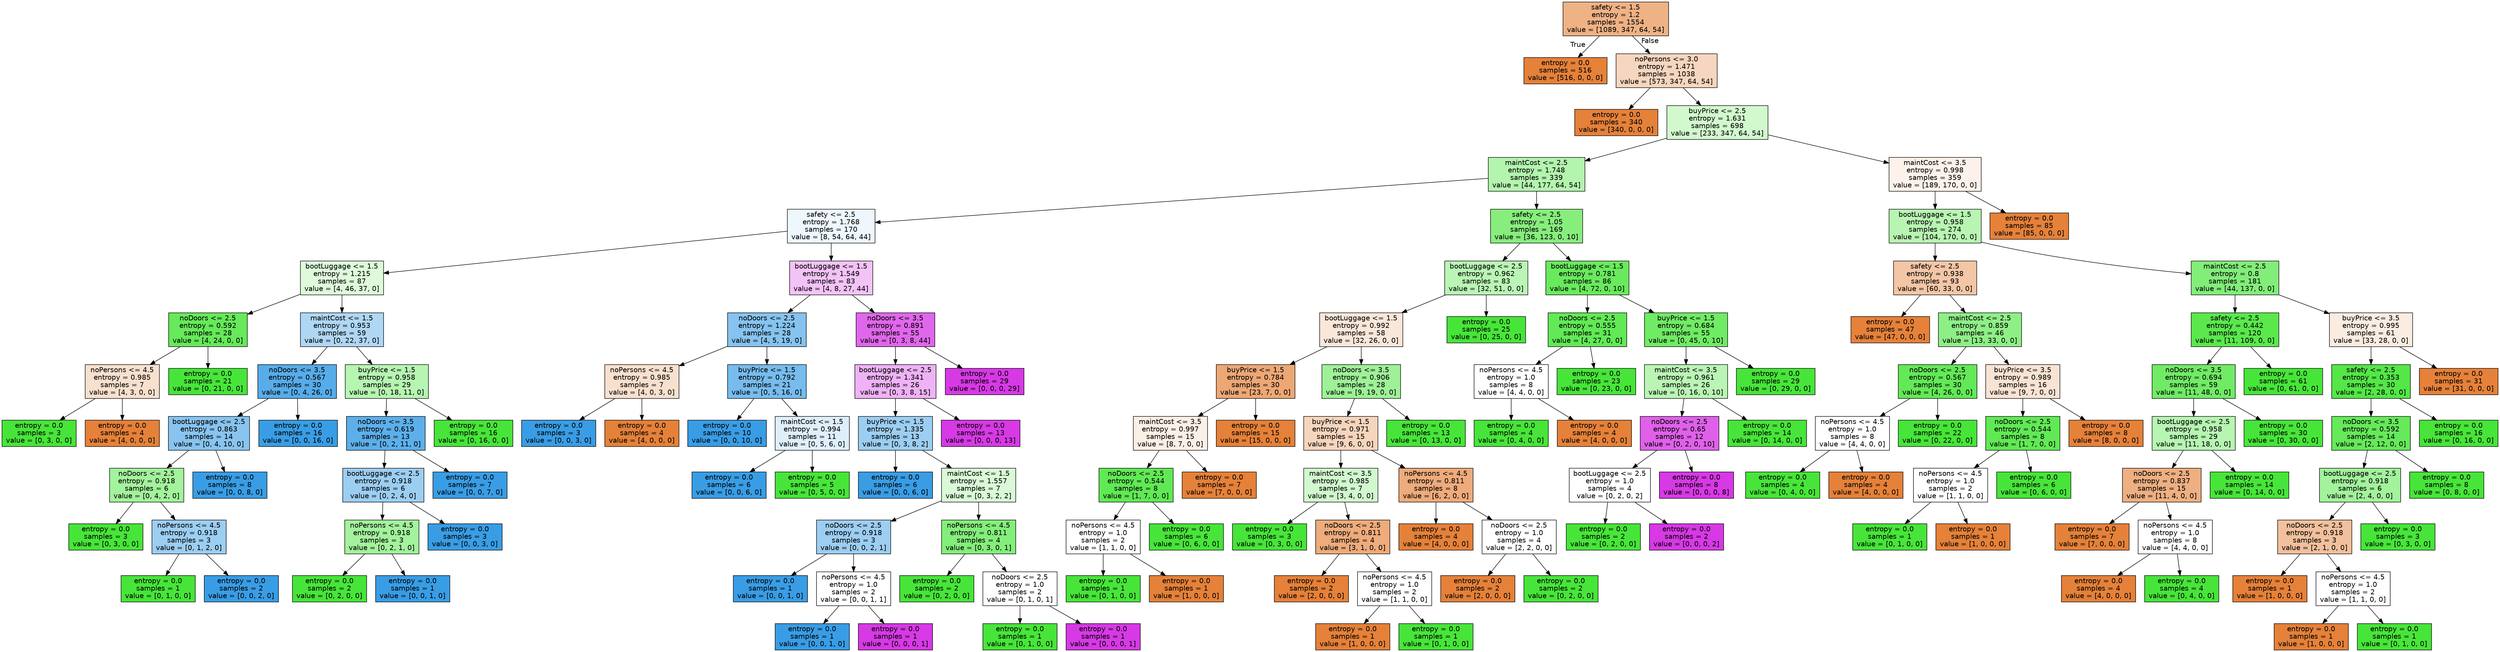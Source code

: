 digraph Tree {
node [shape=box, style="filled", color="black", fontname="helvetica"] ;
edge [fontname="helvetica"] ;
0 [label="safety <= 1.5\nentropy = 1.2\nsamples = 1554\nvalue = [1089, 347, 64, 54]", fillcolor="#efb285"] ;
1 [label="entropy = 0.0\nsamples = 516\nvalue = [516, 0, 0, 0]", fillcolor="#e58139"] ;
0 -> 1 [labeldistance=2.5, labelangle=45, headlabel="True"] ;
2 [label="noPersons <= 3.0\nentropy = 1.471\nsamples = 1038\nvalue = [573, 347, 64, 54]", fillcolor="#f6d6be"] ;
0 -> 2 [labeldistance=2.5, labelangle=-45, headlabel="False"] ;
3 [label="entropy = 0.0\nsamples = 340\nvalue = [340, 0, 0, 0]", fillcolor="#e58139"] ;
2 -> 3 ;
4 [label="buyPrice <= 2.5\nentropy = 1.631\nsamples = 698\nvalue = [233, 347, 64, 54]", fillcolor="#d2f9ce"] ;
2 -> 4 ;
5 [label="maintCost <= 2.5\nentropy = 1.748\nsamples = 339\nvalue = [44, 177, 64, 54]", fillcolor="#b3f4ae"] ;
4 -> 5 ;
6 [label="safety <= 2.5\nentropy = 1.768\nsamples = 170\nvalue = [8, 54, 64, 44]", fillcolor="#eef7fd"] ;
5 -> 6 ;
7 [label="bootLuggage <= 1.5\nentropy = 1.215\nsamples = 87\nvalue = [4, 46, 37, 0]", fillcolor="#defadb"] ;
6 -> 7 ;
8 [label="noDoors <= 2.5\nentropy = 0.592\nsamples = 28\nvalue = [4, 24, 0, 0]", fillcolor="#66e95a"] ;
7 -> 8 ;
9 [label="noPersons <= 4.5\nentropy = 0.985\nsamples = 7\nvalue = [4, 3, 0, 0]", fillcolor="#f8e0ce"] ;
8 -> 9 ;
10 [label="entropy = 0.0\nsamples = 3\nvalue = [0, 3, 0, 0]", fillcolor="#47e539"] ;
9 -> 10 ;
11 [label="entropy = 0.0\nsamples = 4\nvalue = [4, 0, 0, 0]", fillcolor="#e58139"] ;
9 -> 11 ;
12 [label="entropy = 0.0\nsamples = 21\nvalue = [0, 21, 0, 0]", fillcolor="#47e539"] ;
8 -> 12 ;
13 [label="maintCost <= 1.5\nentropy = 0.953\nsamples = 59\nvalue = [0, 22, 37, 0]", fillcolor="#afd7f4"] ;
7 -> 13 ;
14 [label="noDoors <= 3.5\nentropy = 0.567\nsamples = 30\nvalue = [0, 4, 26, 0]", fillcolor="#57ace9"] ;
13 -> 14 ;
15 [label="bootLuggage <= 2.5\nentropy = 0.863\nsamples = 14\nvalue = [0, 4, 10, 0]", fillcolor="#88c4ef"] ;
14 -> 15 ;
16 [label="noDoors <= 2.5\nentropy = 0.918\nsamples = 6\nvalue = [0, 4, 2, 0]", fillcolor="#a3f29c"] ;
15 -> 16 ;
17 [label="entropy = 0.0\nsamples = 3\nvalue = [0, 3, 0, 0]", fillcolor="#47e539"] ;
16 -> 17 ;
18 [label="noPersons <= 4.5\nentropy = 0.918\nsamples = 3\nvalue = [0, 1, 2, 0]", fillcolor="#9ccef2"] ;
16 -> 18 ;
19 [label="entropy = 0.0\nsamples = 1\nvalue = [0, 1, 0, 0]", fillcolor="#47e539"] ;
18 -> 19 ;
20 [label="entropy = 0.0\nsamples = 2\nvalue = [0, 0, 2, 0]", fillcolor="#399de5"] ;
18 -> 20 ;
21 [label="entropy = 0.0\nsamples = 8\nvalue = [0, 0, 8, 0]", fillcolor="#399de5"] ;
15 -> 21 ;
22 [label="entropy = 0.0\nsamples = 16\nvalue = [0, 0, 16, 0]", fillcolor="#399de5"] ;
14 -> 22 ;
23 [label="buyPrice <= 1.5\nentropy = 0.958\nsamples = 29\nvalue = [0, 18, 11, 0]", fillcolor="#b7f5b2"] ;
13 -> 23 ;
24 [label="noDoors <= 3.5\nentropy = 0.619\nsamples = 13\nvalue = [0, 2, 11, 0]", fillcolor="#5dafea"] ;
23 -> 24 ;
25 [label="bootLuggage <= 2.5\nentropy = 0.918\nsamples = 6\nvalue = [0, 2, 4, 0]", fillcolor="#9ccef2"] ;
24 -> 25 ;
26 [label="noPersons <= 4.5\nentropy = 0.918\nsamples = 3\nvalue = [0, 2, 1, 0]", fillcolor="#a3f29c"] ;
25 -> 26 ;
27 [label="entropy = 0.0\nsamples = 2\nvalue = [0, 2, 0, 0]", fillcolor="#47e539"] ;
26 -> 27 ;
28 [label="entropy = 0.0\nsamples = 1\nvalue = [0, 0, 1, 0]", fillcolor="#399de5"] ;
26 -> 28 ;
29 [label="entropy = 0.0\nsamples = 3\nvalue = [0, 0, 3, 0]", fillcolor="#399de5"] ;
25 -> 29 ;
30 [label="entropy = 0.0\nsamples = 7\nvalue = [0, 0, 7, 0]", fillcolor="#399de5"] ;
24 -> 30 ;
31 [label="entropy = 0.0\nsamples = 16\nvalue = [0, 16, 0, 0]", fillcolor="#47e539"] ;
23 -> 31 ;
32 [label="bootLuggage <= 1.5\nentropy = 1.549\nsamples = 83\nvalue = [4, 8, 27, 44]", fillcolor="#f3c3f7"] ;
6 -> 32 ;
33 [label="noDoors <= 2.5\nentropy = 1.224\nsamples = 28\nvalue = [4, 5, 19, 0]", fillcolor="#86c3ef"] ;
32 -> 33 ;
34 [label="noPersons <= 4.5\nentropy = 0.985\nsamples = 7\nvalue = [4, 0, 3, 0]", fillcolor="#f8e0ce"] ;
33 -> 34 ;
35 [label="entropy = 0.0\nsamples = 3\nvalue = [0, 0, 3, 0]", fillcolor="#399de5"] ;
34 -> 35 ;
36 [label="entropy = 0.0\nsamples = 4\nvalue = [4, 0, 0, 0]", fillcolor="#e58139"] ;
34 -> 36 ;
37 [label="buyPrice <= 1.5\nentropy = 0.792\nsamples = 21\nvalue = [0, 5, 16, 0]", fillcolor="#77bced"] ;
33 -> 37 ;
38 [label="entropy = 0.0\nsamples = 10\nvalue = [0, 0, 10, 0]", fillcolor="#399de5"] ;
37 -> 38 ;
39 [label="maintCost <= 1.5\nentropy = 0.994\nsamples = 11\nvalue = [0, 5, 6, 0]", fillcolor="#deeffb"] ;
37 -> 39 ;
40 [label="entropy = 0.0\nsamples = 6\nvalue = [0, 0, 6, 0]", fillcolor="#399de5"] ;
39 -> 40 ;
41 [label="entropy = 0.0\nsamples = 5\nvalue = [0, 5, 0, 0]", fillcolor="#47e539"] ;
39 -> 41 ;
42 [label="noDoors <= 3.5\nentropy = 0.891\nsamples = 55\nvalue = [0, 3, 8, 44]", fillcolor="#e067eb"] ;
32 -> 42 ;
43 [label="bootLuggage <= 2.5\nentropy = 1.341\nsamples = 26\nvalue = [0, 3, 8, 15]", fillcolor="#efb2f5"] ;
42 -> 43 ;
44 [label="buyPrice <= 1.5\nentropy = 1.335\nsamples = 13\nvalue = [0, 3, 8, 2]", fillcolor="#9ccef2"] ;
43 -> 44 ;
45 [label="entropy = 0.0\nsamples = 6\nvalue = [0, 0, 6, 0]", fillcolor="#399de5"] ;
44 -> 45 ;
46 [label="maintCost <= 1.5\nentropy = 1.557\nsamples = 7\nvalue = [0, 3, 2, 2]", fillcolor="#dafad7"] ;
44 -> 46 ;
47 [label="noDoors <= 2.5\nentropy = 0.918\nsamples = 3\nvalue = [0, 0, 2, 1]", fillcolor="#9ccef2"] ;
46 -> 47 ;
48 [label="entropy = 0.0\nsamples = 1\nvalue = [0, 0, 1, 0]", fillcolor="#399de5"] ;
47 -> 48 ;
49 [label="noPersons <= 4.5\nentropy = 1.0\nsamples = 2\nvalue = [0, 0, 1, 1]", fillcolor="#ffffff"] ;
47 -> 49 ;
50 [label="entropy = 0.0\nsamples = 1\nvalue = [0, 0, 1, 0]", fillcolor="#399de5"] ;
49 -> 50 ;
51 [label="entropy = 0.0\nsamples = 1\nvalue = [0, 0, 0, 1]", fillcolor="#d739e5"] ;
49 -> 51 ;
52 [label="noPersons <= 4.5\nentropy = 0.811\nsamples = 4\nvalue = [0, 3, 0, 1]", fillcolor="#84ee7b"] ;
46 -> 52 ;
53 [label="entropy = 0.0\nsamples = 2\nvalue = [0, 2, 0, 0]", fillcolor="#47e539"] ;
52 -> 53 ;
54 [label="noDoors <= 2.5\nentropy = 1.0\nsamples = 2\nvalue = [0, 1, 0, 1]", fillcolor="#ffffff"] ;
52 -> 54 ;
55 [label="entropy = 0.0\nsamples = 1\nvalue = [0, 1, 0, 0]", fillcolor="#47e539"] ;
54 -> 55 ;
56 [label="entropy = 0.0\nsamples = 1\nvalue = [0, 0, 0, 1]", fillcolor="#d739e5"] ;
54 -> 56 ;
57 [label="entropy = 0.0\nsamples = 13\nvalue = [0, 0, 0, 13]", fillcolor="#d739e5"] ;
43 -> 57 ;
58 [label="entropy = 0.0\nsamples = 29\nvalue = [0, 0, 0, 29]", fillcolor="#d739e5"] ;
42 -> 58 ;
59 [label="safety <= 2.5\nentropy = 1.05\nsamples = 169\nvalue = [36, 123, 0, 10]", fillcolor="#87ee7d"] ;
5 -> 59 ;
60 [label="bootLuggage <= 2.5\nentropy = 0.962\nsamples = 83\nvalue = [32, 51, 0, 0]", fillcolor="#baf5b5"] ;
59 -> 60 ;
61 [label="bootLuggage <= 1.5\nentropy = 0.992\nsamples = 58\nvalue = [32, 26, 0, 0]", fillcolor="#fae7da"] ;
60 -> 61 ;
62 [label="buyPrice <= 1.5\nentropy = 0.784\nsamples = 30\nvalue = [23, 7, 0, 0]", fillcolor="#eda775"] ;
61 -> 62 ;
63 [label="maintCost <= 3.5\nentropy = 0.997\nsamples = 15\nvalue = [8, 7, 0, 0]", fillcolor="#fcefe6"] ;
62 -> 63 ;
64 [label="noDoors <= 2.5\nentropy = 0.544\nsamples = 8\nvalue = [1, 7, 0, 0]", fillcolor="#61e955"] ;
63 -> 64 ;
65 [label="noPersons <= 4.5\nentropy = 1.0\nsamples = 2\nvalue = [1, 1, 0, 0]", fillcolor="#ffffff"] ;
64 -> 65 ;
66 [label="entropy = 0.0\nsamples = 1\nvalue = [0, 1, 0, 0]", fillcolor="#47e539"] ;
65 -> 66 ;
67 [label="entropy = 0.0\nsamples = 1\nvalue = [1, 0, 0, 0]", fillcolor="#e58139"] ;
65 -> 67 ;
68 [label="entropy = 0.0\nsamples = 6\nvalue = [0, 6, 0, 0]", fillcolor="#47e539"] ;
64 -> 68 ;
69 [label="entropy = 0.0\nsamples = 7\nvalue = [7, 0, 0, 0]", fillcolor="#e58139"] ;
63 -> 69 ;
70 [label="entropy = 0.0\nsamples = 15\nvalue = [15, 0, 0, 0]", fillcolor="#e58139"] ;
62 -> 70 ;
71 [label="noDoors <= 3.5\nentropy = 0.906\nsamples = 28\nvalue = [9, 19, 0, 0]", fillcolor="#9ef197"] ;
61 -> 71 ;
72 [label="buyPrice <= 1.5\nentropy = 0.971\nsamples = 15\nvalue = [9, 6, 0, 0]", fillcolor="#f6d5bd"] ;
71 -> 72 ;
73 [label="maintCost <= 3.5\nentropy = 0.985\nsamples = 7\nvalue = [3, 4, 0, 0]", fillcolor="#d1f8ce"] ;
72 -> 73 ;
74 [label="entropy = 0.0\nsamples = 3\nvalue = [0, 3, 0, 0]", fillcolor="#47e539"] ;
73 -> 74 ;
75 [label="noDoors <= 2.5\nentropy = 0.811\nsamples = 4\nvalue = [3, 1, 0, 0]", fillcolor="#eeab7b"] ;
73 -> 75 ;
76 [label="entropy = 0.0\nsamples = 2\nvalue = [2, 0, 0, 0]", fillcolor="#e58139"] ;
75 -> 76 ;
77 [label="noPersons <= 4.5\nentropy = 1.0\nsamples = 2\nvalue = [1, 1, 0, 0]", fillcolor="#ffffff"] ;
75 -> 77 ;
78 [label="entropy = 0.0\nsamples = 1\nvalue = [1, 0, 0, 0]", fillcolor="#e58139"] ;
77 -> 78 ;
79 [label="entropy = 0.0\nsamples = 1\nvalue = [0, 1, 0, 0]", fillcolor="#47e539"] ;
77 -> 79 ;
80 [label="noPersons <= 4.5\nentropy = 0.811\nsamples = 8\nvalue = [6, 2, 0, 0]", fillcolor="#eeab7b"] ;
72 -> 80 ;
81 [label="entropy = 0.0\nsamples = 4\nvalue = [4, 0, 0, 0]", fillcolor="#e58139"] ;
80 -> 81 ;
82 [label="noDoors <= 2.5\nentropy = 1.0\nsamples = 4\nvalue = [2, 2, 0, 0]", fillcolor="#ffffff"] ;
80 -> 82 ;
83 [label="entropy = 0.0\nsamples = 2\nvalue = [2, 0, 0, 0]", fillcolor="#e58139"] ;
82 -> 83 ;
84 [label="entropy = 0.0\nsamples = 2\nvalue = [0, 2, 0, 0]", fillcolor="#47e539"] ;
82 -> 84 ;
85 [label="entropy = 0.0\nsamples = 13\nvalue = [0, 13, 0, 0]", fillcolor="#47e539"] ;
71 -> 85 ;
86 [label="entropy = 0.0\nsamples = 25\nvalue = [0, 25, 0, 0]", fillcolor="#47e539"] ;
60 -> 86 ;
87 [label="bootLuggage <= 1.5\nentropy = 0.781\nsamples = 86\nvalue = [4, 72, 0, 10]", fillcolor="#69ea5d"] ;
59 -> 87 ;
88 [label="noDoors <= 2.5\nentropy = 0.555\nsamples = 31\nvalue = [4, 27, 0, 0]", fillcolor="#62e956"] ;
87 -> 88 ;
89 [label="noPersons <= 4.5\nentropy = 1.0\nsamples = 8\nvalue = [4, 4, 0, 0]", fillcolor="#ffffff"] ;
88 -> 89 ;
90 [label="entropy = 0.0\nsamples = 4\nvalue = [0, 4, 0, 0]", fillcolor="#47e539"] ;
89 -> 90 ;
91 [label="entropy = 0.0\nsamples = 4\nvalue = [4, 0, 0, 0]", fillcolor="#e58139"] ;
89 -> 91 ;
92 [label="entropy = 0.0\nsamples = 23\nvalue = [0, 23, 0, 0]", fillcolor="#47e539"] ;
88 -> 92 ;
93 [label="buyPrice <= 1.5\nentropy = 0.684\nsamples = 55\nvalue = [0, 45, 0, 10]", fillcolor="#70eb65"] ;
87 -> 93 ;
94 [label="maintCost <= 3.5\nentropy = 0.961\nsamples = 26\nvalue = [0, 16, 0, 10]", fillcolor="#baf5b5"] ;
93 -> 94 ;
95 [label="noDoors <= 2.5\nentropy = 0.65\nsamples = 12\nvalue = [0, 2, 0, 10]", fillcolor="#df61ea"] ;
94 -> 95 ;
96 [label="bootLuggage <= 2.5\nentropy = 1.0\nsamples = 4\nvalue = [0, 2, 0, 2]", fillcolor="#ffffff"] ;
95 -> 96 ;
97 [label="entropy = 0.0\nsamples = 2\nvalue = [0, 2, 0, 0]", fillcolor="#47e539"] ;
96 -> 97 ;
98 [label="entropy = 0.0\nsamples = 2\nvalue = [0, 0, 0, 2]", fillcolor="#d739e5"] ;
96 -> 98 ;
99 [label="entropy = 0.0\nsamples = 8\nvalue = [0, 0, 0, 8]", fillcolor="#d739e5"] ;
95 -> 99 ;
100 [label="entropy = 0.0\nsamples = 14\nvalue = [0, 14, 0, 0]", fillcolor="#47e539"] ;
94 -> 100 ;
101 [label="entropy = 0.0\nsamples = 29\nvalue = [0, 29, 0, 0]", fillcolor="#47e539"] ;
93 -> 101 ;
102 [label="maintCost <= 3.5\nentropy = 0.998\nsamples = 359\nvalue = [189, 170, 0, 0]", fillcolor="#fcf2eb"] ;
4 -> 102 ;
103 [label="bootLuggage <= 1.5\nentropy = 0.958\nsamples = 274\nvalue = [104, 170, 0, 0]", fillcolor="#b8f5b2"] ;
102 -> 103 ;
104 [label="safety <= 2.5\nentropy = 0.938\nsamples = 93\nvalue = [60, 33, 0, 0]", fillcolor="#f3c6a6"] ;
103 -> 104 ;
105 [label="entropy = 0.0\nsamples = 47\nvalue = [47, 0, 0, 0]", fillcolor="#e58139"] ;
104 -> 105 ;
106 [label="maintCost <= 2.5\nentropy = 0.859\nsamples = 46\nvalue = [13, 33, 0, 0]", fillcolor="#8fef87"] ;
104 -> 106 ;
107 [label="noDoors <= 2.5\nentropy = 0.567\nsamples = 30\nvalue = [4, 26, 0, 0]", fillcolor="#63e957"] ;
106 -> 107 ;
108 [label="noPersons <= 4.5\nentropy = 1.0\nsamples = 8\nvalue = [4, 4, 0, 0]", fillcolor="#ffffff"] ;
107 -> 108 ;
109 [label="entropy = 0.0\nsamples = 4\nvalue = [0, 4, 0, 0]", fillcolor="#47e539"] ;
108 -> 109 ;
110 [label="entropy = 0.0\nsamples = 4\nvalue = [4, 0, 0, 0]", fillcolor="#e58139"] ;
108 -> 110 ;
111 [label="entropy = 0.0\nsamples = 22\nvalue = [0, 22, 0, 0]", fillcolor="#47e539"] ;
107 -> 111 ;
112 [label="buyPrice <= 3.5\nentropy = 0.989\nsamples = 16\nvalue = [9, 7, 0, 0]", fillcolor="#f9e3d3"] ;
106 -> 112 ;
113 [label="noDoors <= 2.5\nentropy = 0.544\nsamples = 8\nvalue = [1, 7, 0, 0]", fillcolor="#61e955"] ;
112 -> 113 ;
114 [label="noPersons <= 4.5\nentropy = 1.0\nsamples = 2\nvalue = [1, 1, 0, 0]", fillcolor="#ffffff"] ;
113 -> 114 ;
115 [label="entropy = 0.0\nsamples = 1\nvalue = [0, 1, 0, 0]", fillcolor="#47e539"] ;
114 -> 115 ;
116 [label="entropy = 0.0\nsamples = 1\nvalue = [1, 0, 0, 0]", fillcolor="#e58139"] ;
114 -> 116 ;
117 [label="entropy = 0.0\nsamples = 6\nvalue = [0, 6, 0, 0]", fillcolor="#47e539"] ;
113 -> 117 ;
118 [label="entropy = 0.0\nsamples = 8\nvalue = [8, 0, 0, 0]", fillcolor="#e58139"] ;
112 -> 118 ;
119 [label="maintCost <= 2.5\nentropy = 0.8\nsamples = 181\nvalue = [44, 137, 0, 0]", fillcolor="#82ed79"] ;
103 -> 119 ;
120 [label="safety <= 2.5\nentropy = 0.442\nsamples = 120\nvalue = [11, 109, 0, 0]", fillcolor="#5ae84d"] ;
119 -> 120 ;
121 [label="noDoors <= 3.5\nentropy = 0.694\nsamples = 59\nvalue = [11, 48, 0, 0]", fillcolor="#71eb66"] ;
120 -> 121 ;
122 [label="bootLuggage <= 2.5\nentropy = 0.958\nsamples = 29\nvalue = [11, 18, 0, 0]", fillcolor="#b7f5b2"] ;
121 -> 122 ;
123 [label="noDoors <= 2.5\nentropy = 0.837\nsamples = 15\nvalue = [11, 4, 0, 0]", fillcolor="#eeaf81"] ;
122 -> 123 ;
124 [label="entropy = 0.0\nsamples = 7\nvalue = [7, 0, 0, 0]", fillcolor="#e58139"] ;
123 -> 124 ;
125 [label="noPersons <= 4.5\nentropy = 1.0\nsamples = 8\nvalue = [4, 4, 0, 0]", fillcolor="#ffffff"] ;
123 -> 125 ;
126 [label="entropy = 0.0\nsamples = 4\nvalue = [4, 0, 0, 0]", fillcolor="#e58139"] ;
125 -> 126 ;
127 [label="entropy = 0.0\nsamples = 4\nvalue = [0, 4, 0, 0]", fillcolor="#47e539"] ;
125 -> 127 ;
128 [label="entropy = 0.0\nsamples = 14\nvalue = [0, 14, 0, 0]", fillcolor="#47e539"] ;
122 -> 128 ;
129 [label="entropy = 0.0\nsamples = 30\nvalue = [0, 30, 0, 0]", fillcolor="#47e539"] ;
121 -> 129 ;
130 [label="entropy = 0.0\nsamples = 61\nvalue = [0, 61, 0, 0]", fillcolor="#47e539"] ;
120 -> 130 ;
131 [label="buyPrice <= 3.5\nentropy = 0.995\nsamples = 61\nvalue = [33, 28, 0, 0]", fillcolor="#fbece1"] ;
119 -> 131 ;
132 [label="safety <= 2.5\nentropy = 0.353\nsamples = 30\nvalue = [2, 28, 0, 0]", fillcolor="#54e747"] ;
131 -> 132 ;
133 [label="noDoors <= 3.5\nentropy = 0.592\nsamples = 14\nvalue = [2, 12, 0, 0]", fillcolor="#66e95a"] ;
132 -> 133 ;
134 [label="bootLuggage <= 2.5\nentropy = 0.918\nsamples = 6\nvalue = [2, 4, 0, 0]", fillcolor="#a3f29c"] ;
133 -> 134 ;
135 [label="noDoors <= 2.5\nentropy = 0.918\nsamples = 3\nvalue = [2, 1, 0, 0]", fillcolor="#f2c09c"] ;
134 -> 135 ;
136 [label="entropy = 0.0\nsamples = 1\nvalue = [1, 0, 0, 0]", fillcolor="#e58139"] ;
135 -> 136 ;
137 [label="noPersons <= 4.5\nentropy = 1.0\nsamples = 2\nvalue = [1, 1, 0, 0]", fillcolor="#ffffff"] ;
135 -> 137 ;
138 [label="entropy = 0.0\nsamples = 1\nvalue = [1, 0, 0, 0]", fillcolor="#e58139"] ;
137 -> 138 ;
139 [label="entropy = 0.0\nsamples = 1\nvalue = [0, 1, 0, 0]", fillcolor="#47e539"] ;
137 -> 139 ;
140 [label="entropy = 0.0\nsamples = 3\nvalue = [0, 3, 0, 0]", fillcolor="#47e539"] ;
134 -> 140 ;
141 [label="entropy = 0.0\nsamples = 8\nvalue = [0, 8, 0, 0]", fillcolor="#47e539"] ;
133 -> 141 ;
142 [label="entropy = 0.0\nsamples = 16\nvalue = [0, 16, 0, 0]", fillcolor="#47e539"] ;
132 -> 142 ;
143 [label="entropy = 0.0\nsamples = 31\nvalue = [31, 0, 0, 0]", fillcolor="#e58139"] ;
131 -> 143 ;
144 [label="entropy = 0.0\nsamples = 85\nvalue = [85, 0, 0, 0]", fillcolor="#e58139"] ;
102 -> 144 ;
}